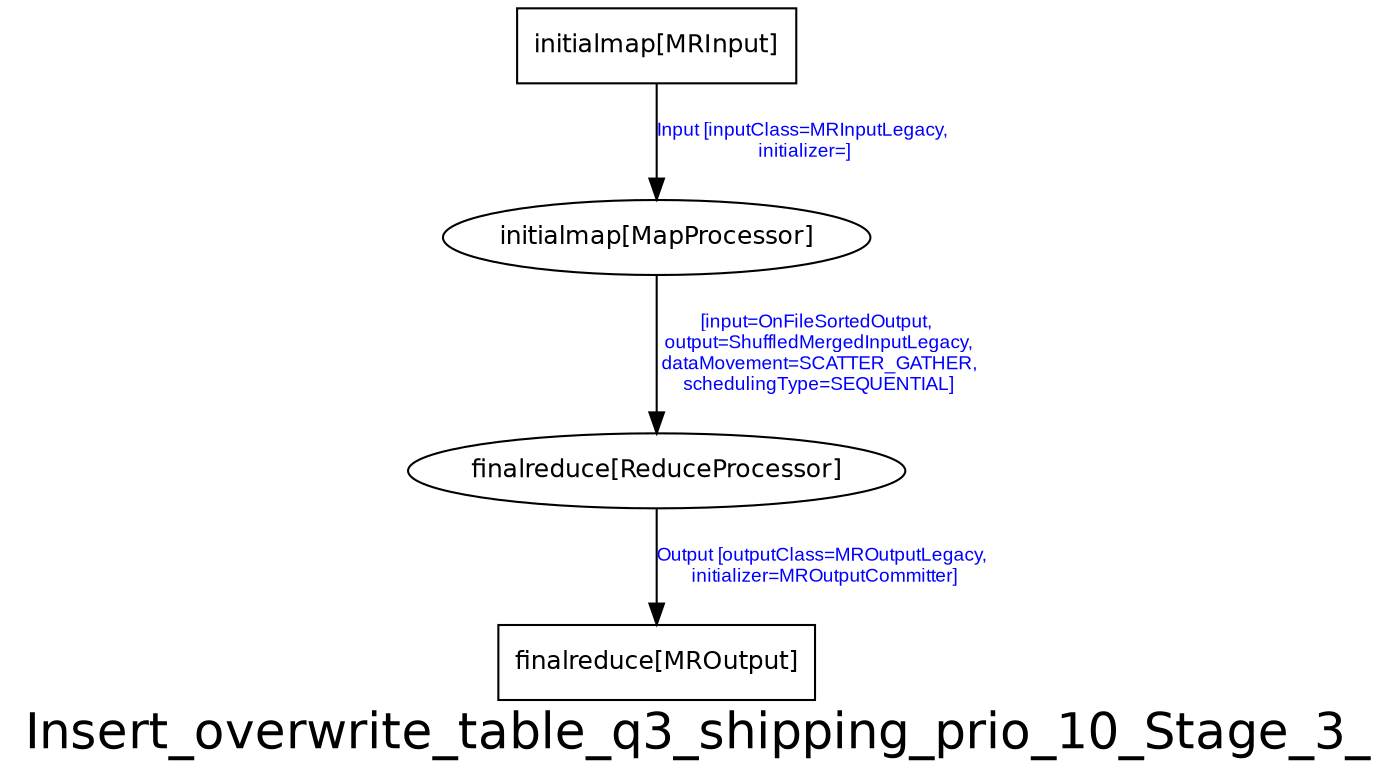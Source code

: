 digraph Insert_overwrite_table_q3_shipping_prio_10_Stage_3_ {
graph [ label="Insert_overwrite_table_q3_shipping_prio_10_Stage_3_", fontsize=24, fontname=Helvetica];
node [fontsize=12, fontname=Helvetica];
edge [fontsize=9, fontcolor=blue, fontname=Arial];
"Insert_overwrite_table_q3_shipping_prio_10_Stage_3_.finalreduce" [ label = "finalreduce[ReduceProcessor]" ];
"Insert_overwrite_table_q3_shipping_prio_10_Stage_3_.finalreduce" -> "Insert_overwrite_table_q3_shipping_prio_10_Stage_3_.finalreduce_MROutput" [ label = "Output [outputClass=MROutputLegacy,\n initializer=MROutputCommitter]" ];
"Insert_overwrite_table_q3_shipping_prio_10_Stage_3_.finalreduce_MROutput" [ label = "finalreduce[MROutput]", shape = "box" ];
"Insert_overwrite_table_q3_shipping_prio_10_Stage_3_.initialmap" [ label = "initialmap[MapProcessor]" ];
"Insert_overwrite_table_q3_shipping_prio_10_Stage_3_.initialmap" -> "Insert_overwrite_table_q3_shipping_prio_10_Stage_3_.finalreduce" [ label = "[input=OnFileSortedOutput,\n output=ShuffledMergedInputLegacy,\n dataMovement=SCATTER_GATHER,\n schedulingType=SEQUENTIAL]" ];
"Insert_overwrite_table_q3_shipping_prio_10_Stage_3_.initialmap_MRInput" [ label = "initialmap[MRInput]", shape = "box" ];
"Insert_overwrite_table_q3_shipping_prio_10_Stage_3_.initialmap_MRInput" -> "Insert_overwrite_table_q3_shipping_prio_10_Stage_3_.initialmap" [ label = "Input [inputClass=MRInputLegacy,\n initializer=]" ];
}